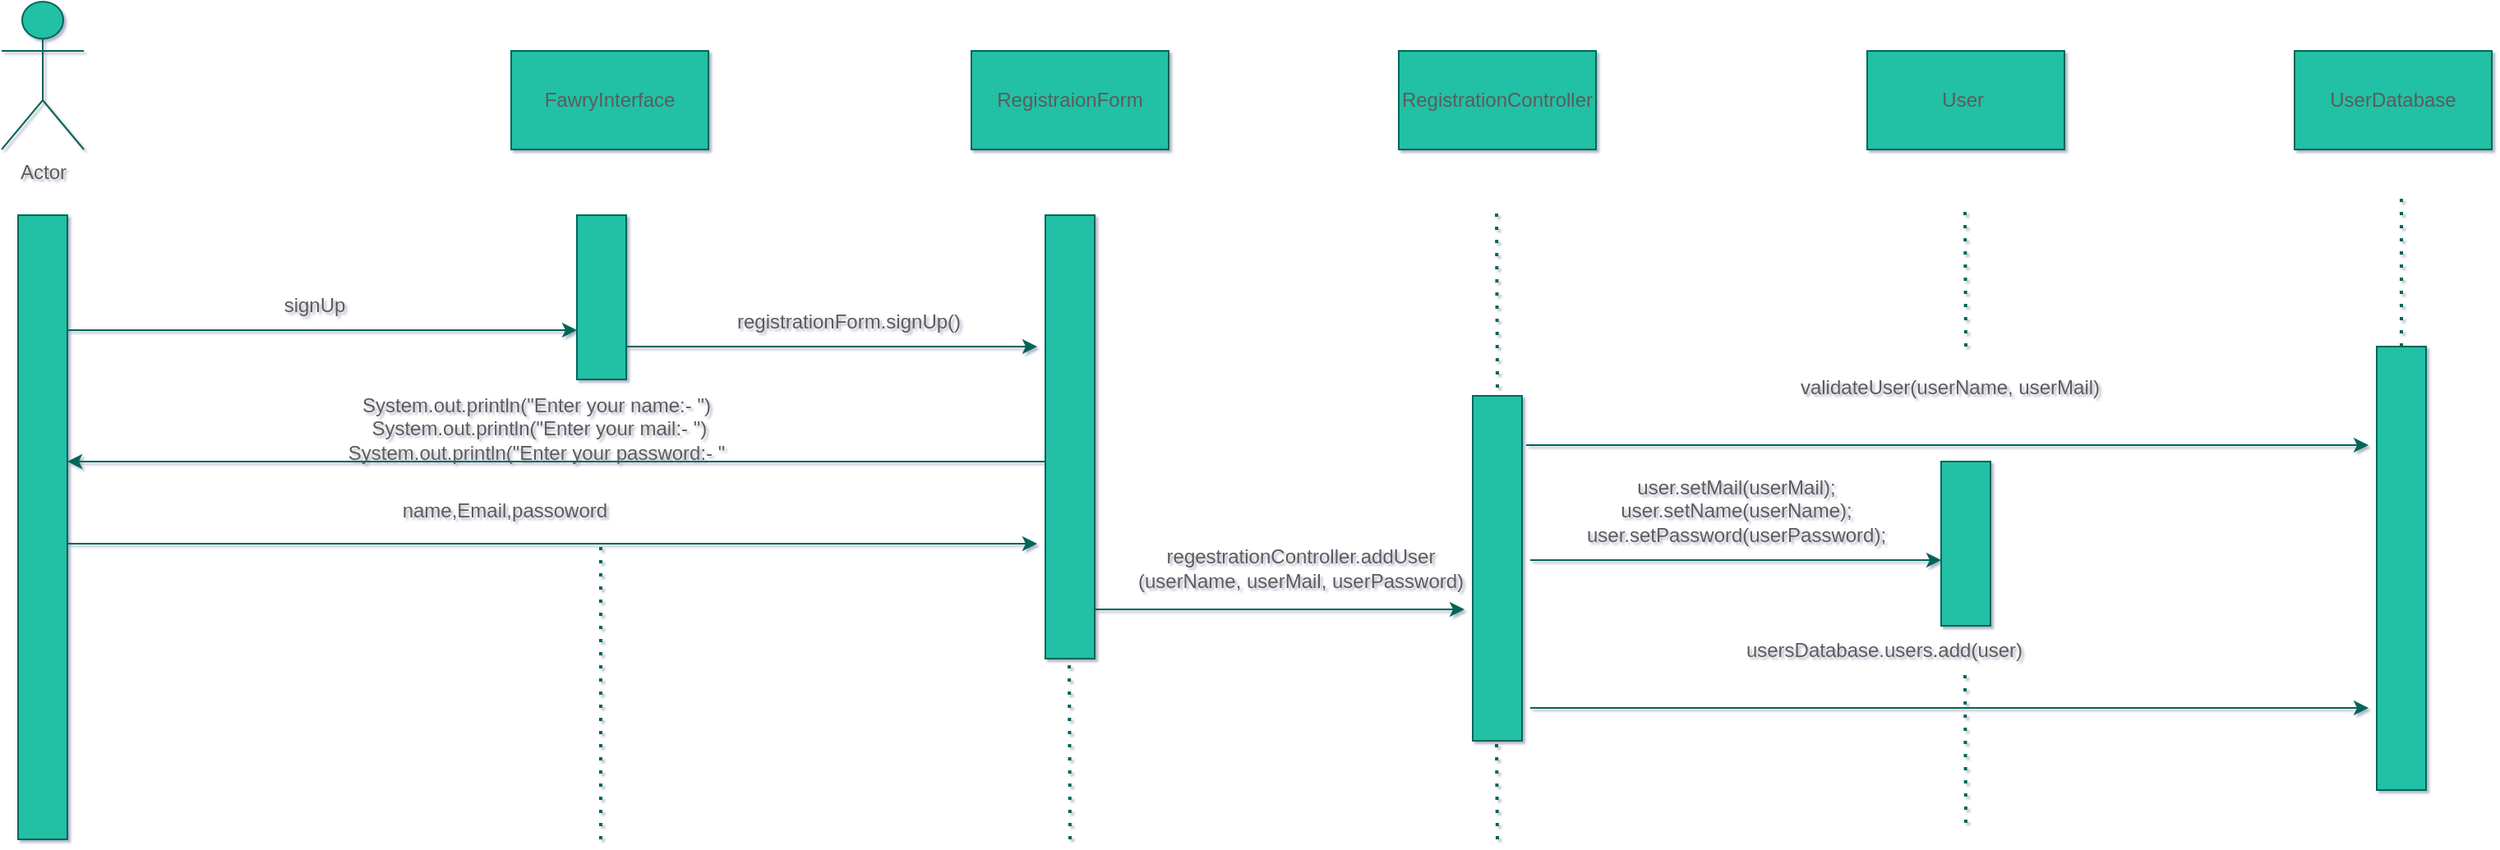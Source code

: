 <mxfile version="20.6.0" type="device"><diagram id="zKZRTQulKv1MoT7Oeuo2" name="Page-1"><mxGraphModel dx="1721" dy="836" grid="1" gridSize="10" guides="1" tooltips="1" connect="1" arrows="1" fold="1" page="1" pageScale="1" pageWidth="1920" pageHeight="1200" math="0" shadow="1"><root><mxCell id="0"/><mxCell id="1" parent="0"/><mxCell id="o2GJGPsv5nIzUj3AgqJn-1" value="Actor" style="shape=umlActor;verticalLabelPosition=bottom;verticalAlign=top;html=1;outlineConnect=0;fillColor=#21C0A5;strokeColor=#006658;fontColor=#5C5C5C;rounded=0;" vertex="1" parent="1"><mxGeometry x="10" y="120" width="50" height="90" as="geometry"/></mxCell><mxCell id="o2GJGPsv5nIzUj3AgqJn-2" value="FawryInterface" style="rounded=0;whiteSpace=wrap;html=1;fillColor=#21C0A5;strokeColor=#006658;fontColor=#5C5C5C;" vertex="1" parent="1"><mxGeometry x="320" y="150" width="120" height="60" as="geometry"/></mxCell><mxCell id="o2GJGPsv5nIzUj3AgqJn-3" value="User&amp;nbsp;" style="rounded=0;whiteSpace=wrap;html=1;fillColor=#21C0A5;strokeColor=#006658;fontColor=#5C5C5C;" vertex="1" parent="1"><mxGeometry x="1145" y="150" width="120" height="60" as="geometry"/></mxCell><mxCell id="o2GJGPsv5nIzUj3AgqJn-5" value="" style="rounded=0;whiteSpace=wrap;html=1;fillColor=#21C0A5;strokeColor=#006658;fontColor=#5C5C5C;" vertex="1" parent="1"><mxGeometry x="360" y="250" width="30" height="100" as="geometry"/></mxCell><mxCell id="o2GJGPsv5nIzUj3AgqJn-8" value="" style="rounded=0;whiteSpace=wrap;html=1;fillColor=#21C0A5;strokeColor=#006658;fontColor=#5C5C5C;" vertex="1" parent="1"><mxGeometry x="20" y="250" width="30" height="380" as="geometry"/></mxCell><mxCell id="o2GJGPsv5nIzUj3AgqJn-10" value="RegistrationController" style="rounded=0;whiteSpace=wrap;html=1;fillColor=#21C0A5;strokeColor=#006658;fontColor=#5C5C5C;" vertex="1" parent="1"><mxGeometry x="860" y="150" width="120" height="60" as="geometry"/></mxCell><mxCell id="o2GJGPsv5nIzUj3AgqJn-11" value="RegistraionForm" style="rounded=0;whiteSpace=wrap;html=1;fillColor=#21C0A5;strokeColor=#006658;fontColor=#5C5C5C;" vertex="1" parent="1"><mxGeometry x="600" y="150" width="120" height="60" as="geometry"/></mxCell><mxCell id="o2GJGPsv5nIzUj3AgqJn-18" value="" style="endArrow=classic;html=1;rounded=0;strokeColor=#006658;fontColor=#5C5C5C;" edge="1" parent="1"><mxGeometry width="50" height="50" relative="1" as="geometry"><mxPoint x="50" y="320" as="sourcePoint"/><mxPoint x="360" y="320" as="targetPoint"/></mxGeometry></mxCell><mxCell id="o2GJGPsv5nIzUj3AgqJn-19" value="signUp" style="text;html=1;align=center;verticalAlign=middle;resizable=0;points=[];autosize=1;strokeColor=none;fillColor=none;fontColor=#5C5C5C;rounded=0;" vertex="1" parent="1"><mxGeometry x="170" y="290" width="60" height="30" as="geometry"/></mxCell><mxCell id="o2GJGPsv5nIzUj3AgqJn-21" value="" style="endArrow=classic;html=1;rounded=0;strokeColor=#006658;fontColor=#5C5C5C;" edge="1" parent="1"><mxGeometry width="50" height="50" relative="1" as="geometry"><mxPoint x="390" y="330" as="sourcePoint"/><mxPoint x="640" y="330" as="targetPoint"/></mxGeometry></mxCell><mxCell id="o2GJGPsv5nIzUj3AgqJn-22" value="" style="rounded=0;whiteSpace=wrap;html=1;fillColor=#21C0A5;strokeColor=#006658;fontColor=#5C5C5C;" vertex="1" parent="1"><mxGeometry x="645" y="250" width="30" height="270" as="geometry"/></mxCell><mxCell id="o2GJGPsv5nIzUj3AgqJn-23" value="registrationForm.signUp()" style="text;html=1;align=center;verticalAlign=middle;resizable=0;points=[];autosize=1;strokeColor=none;fillColor=none;fontColor=#5C5C5C;rounded=0;" vertex="1" parent="1"><mxGeometry x="445" y="300" width="160" height="30" as="geometry"/></mxCell><mxCell id="o2GJGPsv5nIzUj3AgqJn-24" value="" style="endArrow=classic;html=1;rounded=0;strokeColor=#006658;fontColor=#5C5C5C;" edge="1" parent="1"><mxGeometry width="50" height="50" relative="1" as="geometry"><mxPoint x="645" y="400" as="sourcePoint"/><mxPoint x="50" y="400" as="targetPoint"/></mxGeometry></mxCell><mxCell id="o2GJGPsv5nIzUj3AgqJn-25" value="&lt;span style=&quot;font-size: 12px;&quot;&gt;System.out.println(&quot;Enter your name:- &quot;)&lt;/span&gt;&lt;br&gt;&lt;span style=&quot;font-size: 12px;&quot;&gt;&amp;nbsp;System.out.println(&quot;Enter your mail:- &quot;)&lt;/span&gt;&lt;br&gt;&lt;span style=&quot;font-size: 12px;&quot;&gt;System.out.println(&quot;Enter your password:- &quot;&lt;/span&gt;" style="text;html=1;align=center;verticalAlign=middle;resizable=0;points=[];autosize=1;strokeColor=none;fillColor=none;fontColor=#5C5C5C;rounded=0;" vertex="1" parent="1"><mxGeometry x="210" y="350" width="250" height="60" as="geometry"/></mxCell><mxCell id="o2GJGPsv5nIzUj3AgqJn-26" value="" style="endArrow=classic;html=1;rounded=0;strokeColor=#006658;fontColor=#5C5C5C;" edge="1" parent="1"><mxGeometry width="50" height="50" relative="1" as="geometry"><mxPoint x="50" y="450" as="sourcePoint"/><mxPoint x="640" y="450" as="targetPoint"/></mxGeometry></mxCell><mxCell id="o2GJGPsv5nIzUj3AgqJn-27" value="&lt;span style=&quot;font-size: 12px;&quot;&gt;regestrationController.addUser&lt;br&gt;(userName, userMail, userPassword)&lt;/span&gt;" style="text;html=1;align=center;verticalAlign=middle;resizable=0;points=[];autosize=1;strokeColor=none;fillColor=none;fontColor=#5C5C5C;rounded=0;" vertex="1" parent="1"><mxGeometry x="690" y="445" width="220" height="40" as="geometry"/></mxCell><mxCell id="o2GJGPsv5nIzUj3AgqJn-28" value="name,Email,passoword&lt;span style=&quot;white-space: pre;&quot;&gt;&#9;&lt;/span&gt;" style="text;html=1;align=center;verticalAlign=middle;resizable=0;points=[];autosize=1;strokeColor=none;fillColor=none;fontColor=#5C5C5C;rounded=0;" vertex="1" parent="1"><mxGeometry x="240" y="415" width="160" height="30" as="geometry"/></mxCell><mxCell id="o2GJGPsv5nIzUj3AgqJn-29" value="" style="endArrow=classic;html=1;rounded=0;strokeColor=#006658;fontColor=#5C5C5C;" edge="1" parent="1"><mxGeometry width="50" height="50" relative="1" as="geometry"><mxPoint x="675" y="490" as="sourcePoint"/><mxPoint x="900" y="490" as="targetPoint"/></mxGeometry></mxCell><mxCell id="o2GJGPsv5nIzUj3AgqJn-30" value="" style="rounded=0;whiteSpace=wrap;html=1;fillColor=#21C0A5;strokeColor=#006658;fontColor=#5C5C5C;" vertex="1" parent="1"><mxGeometry x="905" y="360" width="30" height="210" as="geometry"/></mxCell><mxCell id="o2GJGPsv5nIzUj3AgqJn-31" value="" style="endArrow=classic;html=1;rounded=0;strokeColor=#006658;fontColor=#5C5C5C;" edge="1" parent="1"><mxGeometry width="50" height="50" relative="1" as="geometry"><mxPoint x="940" y="460" as="sourcePoint"/><mxPoint x="1190" y="460" as="targetPoint"/></mxGeometry></mxCell><mxCell id="o2GJGPsv5nIzUj3AgqJn-32" value="" style="rounded=0;whiteSpace=wrap;html=1;fillColor=#21C0A5;strokeColor=#006658;fontColor=#5C5C5C;" vertex="1" parent="1"><mxGeometry x="1190" y="400" width="30" height="100" as="geometry"/></mxCell><mxCell id="o2GJGPsv5nIzUj3AgqJn-33" value="&lt;div&gt;&lt;span style=&quot;font-size: 12px;&quot;&gt;&lt;span style=&quot;&quot;&gt;&#9;&lt;/span&gt;user.setMail(userMail);&lt;/span&gt;&lt;/div&gt;&lt;div&gt;&lt;span style=&quot;font-size: 12px;&quot;&gt;&lt;span style=&quot;&quot;&gt;&#9;&#9;&#9;&lt;/span&gt;user.setName(userName);&lt;/span&gt;&lt;/div&gt;&lt;div&gt;&lt;span style=&quot;font-size: 12px;&quot;&gt;&lt;span style=&quot;&quot;&gt;&#9;&#9;&#9;&lt;/span&gt;user.setPassword(userPassword);&lt;/span&gt;&lt;/div&gt;" style="text;html=1;align=center;verticalAlign=middle;resizable=0;points=[];autosize=1;strokeColor=none;fillColor=none;fontColor=#5C5C5C;rounded=0;" vertex="1" parent="1"><mxGeometry x="960" y="400" width="210" height="60" as="geometry"/></mxCell><mxCell id="o2GJGPsv5nIzUj3AgqJn-34" value="UserDatabase" style="rounded=0;whiteSpace=wrap;html=1;fillColor=#21C0A5;strokeColor=#006658;fontColor=#5C5C5C;" vertex="1" parent="1"><mxGeometry x="1405" y="150" width="120" height="60" as="geometry"/></mxCell><mxCell id="o2GJGPsv5nIzUj3AgqJn-35" value="" style="endArrow=classic;html=1;rounded=0;strokeColor=#006658;fontColor=#5C5C5C;" edge="1" parent="1"><mxGeometry width="50" height="50" relative="1" as="geometry"><mxPoint x="940" y="550" as="sourcePoint"/><mxPoint x="1450" y="550" as="targetPoint"/></mxGeometry></mxCell><mxCell id="o2GJGPsv5nIzUj3AgqJn-36" value="" style="rounded=0;whiteSpace=wrap;html=1;fillColor=#21C0A5;strokeColor=#006658;fontColor=#5C5C5C;" vertex="1" parent="1"><mxGeometry x="1455" y="330" width="30" height="270" as="geometry"/></mxCell><mxCell id="o2GJGPsv5nIzUj3AgqJn-37" value="usersDatabase.users.add(user)" style="text;html=1;align=center;verticalAlign=middle;resizable=0;points=[];autosize=1;strokeColor=none;fillColor=none;fontColor=#5C5C5C;rounded=0;" vertex="1" parent="1"><mxGeometry x="1060" y="500" width="190" height="30" as="geometry"/></mxCell><mxCell id="o2GJGPsv5nIzUj3AgqJn-39" value="" style="endArrow=classic;html=1;rounded=0;strokeColor=#006658;fontColor=#5C5C5C;" edge="1" parent="1"><mxGeometry width="50" height="50" relative="1" as="geometry"><mxPoint x="937.5" y="390" as="sourcePoint"/><mxPoint x="1450" y="390" as="targetPoint"/></mxGeometry></mxCell><mxCell id="o2GJGPsv5nIzUj3AgqJn-40" value="validateUser(userName, userMail)" style="text;html=1;align=center;verticalAlign=middle;resizable=0;points=[];autosize=1;strokeColor=none;fillColor=none;fontColor=#5C5C5C;rounded=0;" vertex="1" parent="1"><mxGeometry x="1090" y="340" width="210" height="30" as="geometry"/></mxCell><mxCell id="o2GJGPsv5nIzUj3AgqJn-43" value="" style="endArrow=none;dashed=1;html=1;dashPattern=1 3;strokeWidth=2;rounded=0;strokeColor=#006658;fontColor=#5C5C5C;" edge="1" parent="1"><mxGeometry width="50" height="50" relative="1" as="geometry"><mxPoint x="374.5" y="630" as="sourcePoint"/><mxPoint x="374.5" y="450" as="targetPoint"/></mxGeometry></mxCell><mxCell id="o2GJGPsv5nIzUj3AgqJn-44" value="" style="endArrow=none;dashed=1;html=1;dashPattern=1 3;strokeWidth=2;rounded=0;strokeColor=#006658;fontColor=#5C5C5C;" edge="1" parent="1"><mxGeometry width="50" height="50" relative="1" as="geometry"><mxPoint x="660" y="630" as="sourcePoint"/><mxPoint x="659.5" y="520" as="targetPoint"/></mxGeometry></mxCell><mxCell id="o2GJGPsv5nIzUj3AgqJn-46" value="" style="endArrow=none;dashed=1;html=1;dashPattern=1 3;strokeWidth=2;rounded=0;strokeColor=#006658;fontColor=#5C5C5C;" edge="1" parent="1"><mxGeometry width="50" height="50" relative="1" as="geometry"><mxPoint x="920" y="355" as="sourcePoint"/><mxPoint x="919.5" y="245" as="targetPoint"/></mxGeometry></mxCell><mxCell id="o2GJGPsv5nIzUj3AgqJn-47" value="" style="endArrow=none;dashed=1;html=1;dashPattern=1 3;strokeWidth=2;rounded=0;strokeColor=#006658;fontColor=#5C5C5C;" edge="1" parent="1"><mxGeometry width="50" height="50" relative="1" as="geometry"><mxPoint x="920" y="630" as="sourcePoint"/><mxPoint x="919.5" y="570" as="targetPoint"/></mxGeometry></mxCell><mxCell id="o2GJGPsv5nIzUj3AgqJn-48" value="" style="endArrow=none;dashed=1;html=1;dashPattern=1 3;strokeWidth=2;rounded=0;strokeColor=#006658;fontColor=#5C5C5C;" edge="1" parent="1"><mxGeometry width="50" height="50" relative="1" as="geometry"><mxPoint x="1205" y="330" as="sourcePoint"/><mxPoint x="1204.5" y="245" as="targetPoint"/></mxGeometry></mxCell><mxCell id="o2GJGPsv5nIzUj3AgqJn-49" value="" style="endArrow=none;dashed=1;html=1;dashPattern=1 3;strokeWidth=2;rounded=0;strokeColor=#006658;fontColor=#5C5C5C;" edge="1" parent="1"><mxGeometry width="50" height="50" relative="1" as="geometry"><mxPoint x="1205" y="620" as="sourcePoint"/><mxPoint x="1204.5" y="530" as="targetPoint"/></mxGeometry></mxCell><mxCell id="o2GJGPsv5nIzUj3AgqJn-50" value="" style="endArrow=none;dashed=1;html=1;dashPattern=1 3;strokeWidth=2;rounded=0;strokeColor=#006658;fontColor=#5C5C5C;" edge="1" parent="1"><mxGeometry width="50" height="50" relative="1" as="geometry"><mxPoint x="1470" y="330" as="sourcePoint"/><mxPoint x="1470" y="240" as="targetPoint"/></mxGeometry></mxCell></root></mxGraphModel></diagram></mxfile>